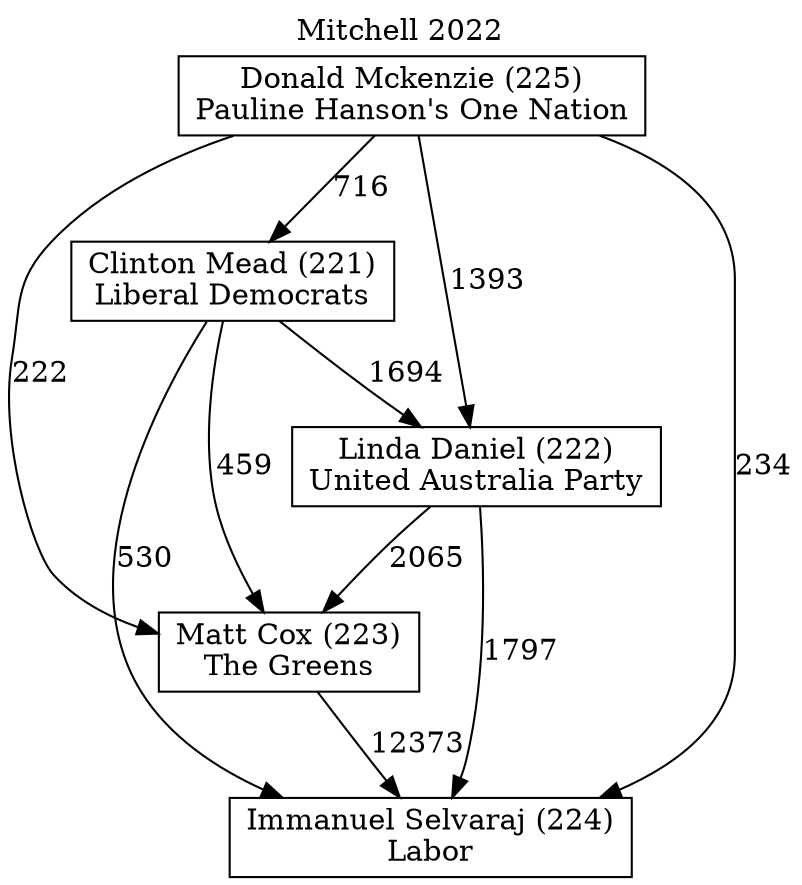 // House preference flow
digraph "Immanuel Selvaraj (224)_Mitchell_2022" {
	graph [label="Mitchell 2022" labelloc=t mclimit=10]
	node [shape=box]
	"Clinton Mead (221)" [label="Clinton Mead (221)
Liberal Democrats"]
	"Donald Mckenzie (225)" [label="Donald Mckenzie (225)
Pauline Hanson's One Nation"]
	"Linda Daniel (222)" [label="Linda Daniel (222)
United Australia Party"]
	"Matt Cox (223)" [label="Matt Cox (223)
The Greens"]
	"Immanuel Selvaraj (224)" [label="Immanuel Selvaraj (224)
Labor"]
	"Donald Mckenzie (225)" -> "Matt Cox (223)" [label=222]
	"Clinton Mead (221)" -> "Linda Daniel (222)" [label=1694]
	"Linda Daniel (222)" -> "Immanuel Selvaraj (224)" [label=1797]
	"Donald Mckenzie (225)" -> "Clinton Mead (221)" [label=716]
	"Linda Daniel (222)" -> "Matt Cox (223)" [label=2065]
	"Clinton Mead (221)" -> "Matt Cox (223)" [label=459]
	"Matt Cox (223)" -> "Immanuel Selvaraj (224)" [label=12373]
	"Donald Mckenzie (225)" -> "Immanuel Selvaraj (224)" [label=234]
	"Clinton Mead (221)" -> "Immanuel Selvaraj (224)" [label=530]
	"Donald Mckenzie (225)" -> "Linda Daniel (222)" [label=1393]
}
